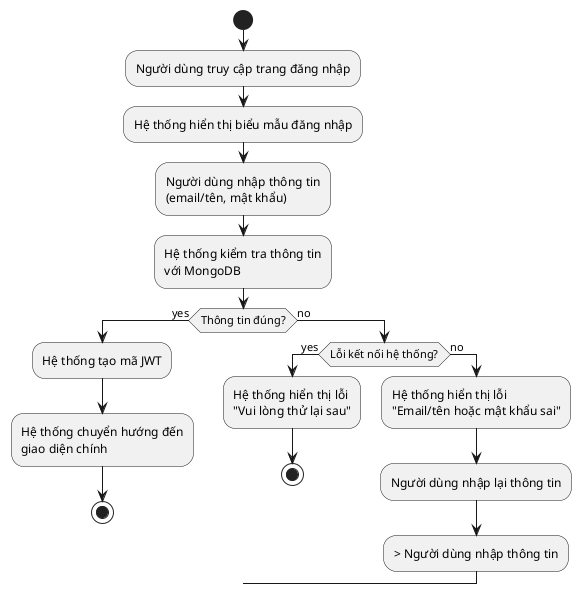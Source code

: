 @startuml
start

:Người dùng truy cập trang đăng nhập;
:Hệ thống hiển thị biểu mẫu đăng nhập;
:Người dùng nhập thông tin\n(email/tên, mật khẩu);
:Hệ thống kiểm tra thông tin\nvới MongoDB;

if (Thông tin đúng?) then (yes)
    :Hệ thống tạo mã JWT;
    :Hệ thống chuyển hướng đến\ngiao diện chính;
    stop
else (no)
    if (Lỗi kết nối hệ thống?) then (yes)
        :Hệ thống hiển thị lỗi\n"Vui lòng thử lại sau";
        stop
    else (no)
        :Hệ thống hiển thị lỗi\n"Email/tên hoặc mật khẩu sai";
        :Người dùng nhập lại thông tin;
        -> Người dùng nhập thông tin
    endif
endif

@enduml

